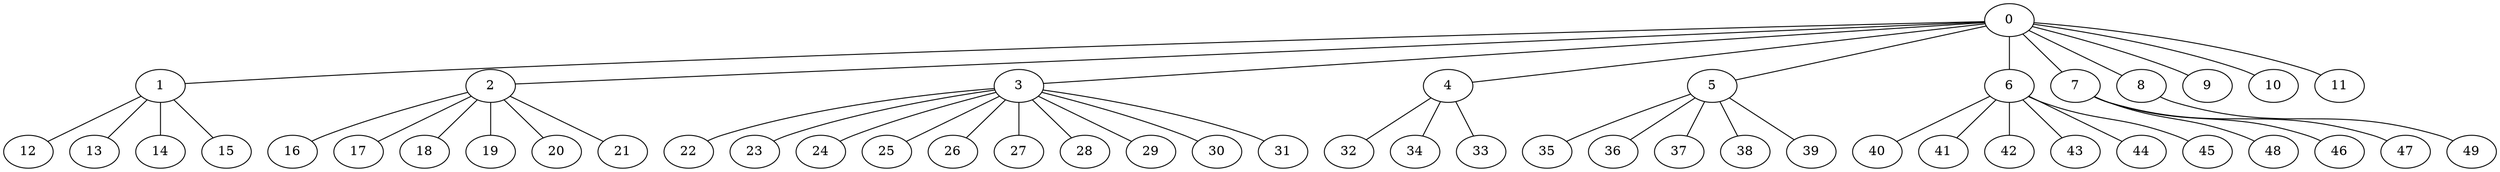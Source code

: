 
graph graphname {
    0 -- 1
0 -- 2
0 -- 3
0 -- 4
0 -- 5
0 -- 6
0 -- 7
0 -- 8
0 -- 9
0 -- 10
0 -- 11
1 -- 12
1 -- 13
1 -- 14
1 -- 15
2 -- 16
2 -- 17
2 -- 18
2 -- 19
2 -- 20
2 -- 21
3 -- 22
3 -- 23
3 -- 24
3 -- 25
3 -- 26
3 -- 27
3 -- 28
3 -- 29
3 -- 30
3 -- 31
4 -- 32
4 -- 34
4 -- 33
5 -- 35
5 -- 36
5 -- 37
5 -- 38
5 -- 39
6 -- 40
6 -- 41
6 -- 42
6 -- 43
6 -- 44
6 -- 45
7 -- 48
7 -- 46
7 -- 47
8 -- 49

}
